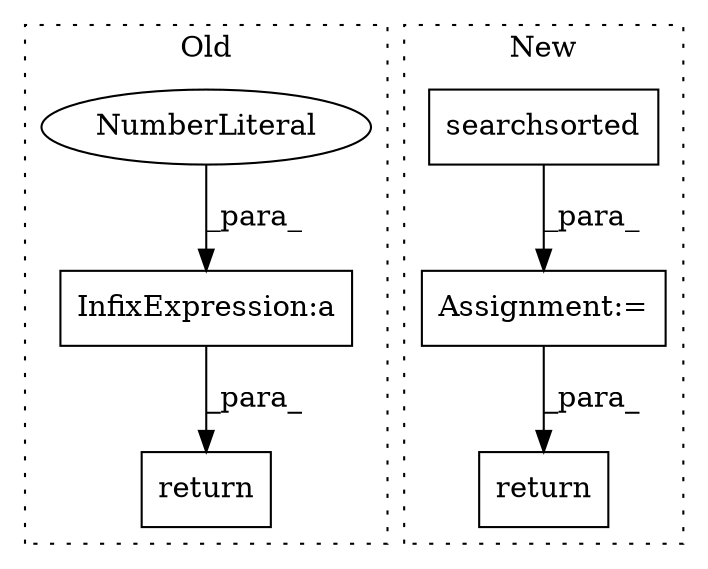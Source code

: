 digraph G {
subgraph cluster0 {
1 [label="return" a="41" s="27396" l="7" shape="box"];
5 [label="InfixExpression:a" a="27" s="27381" l="3" shape="box"];
6 [label="NumberLiteral" a="34" s="27378" l="3" shape="ellipse"];
label = "Old";
style="dotted";
}
subgraph cluster1 {
2 [label="searchsorted" a="32" s="27268,27288" l="13,1" shape="box"];
3 [label="Assignment:=" a="7" s="27249" l="14" shape="box"];
4 [label="return" a="41" s="27624" l="7" shape="box"];
label = "New";
style="dotted";
}
2 -> 3 [label="_para_"];
3 -> 4 [label="_para_"];
5 -> 1 [label="_para_"];
6 -> 5 [label="_para_"];
}